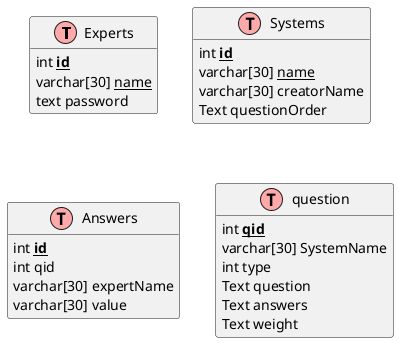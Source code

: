 @startuml

!define table(x) class x << (T,#FFAAAA) >>
!define primary_key(x) <u><b>x</b></u>
!define unique(x) <u>x</u>
hide methods
hide stereotypes

table(Experts) {
   int primary_key(id)
   varchar[30] unique(name)
   text password
}

table(Systems) {
   int primary_key(id)
   varchar[30] unique(name)
   varchar[30] creatorName
   Text questionOrder
}

table(Answers) {
   int primary_key(id)
   int qid
   varchar[30] expertName   
   varchar[30] value
}

table(question) {
   int primary_key(qid)
   varchar[30] SystemName
   int type 
   Text question
   Text answers
   Text weight
}

@enduml
